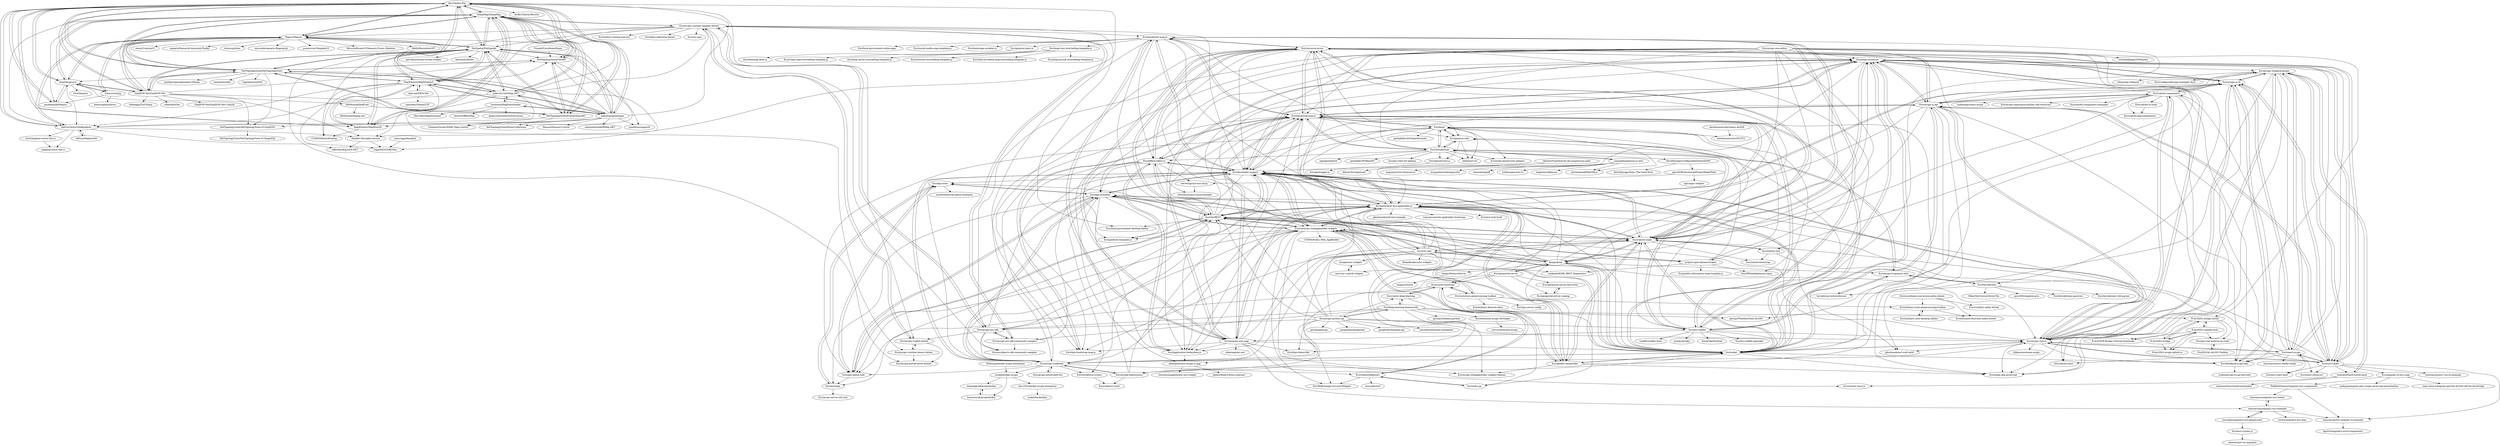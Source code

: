 digraph G {
"BruTile/BruTile" -> "SharpMap/SharpMap"
"BruTile/BruTile" -> "Mapsui/Mapsui"
"BruTile/BruTile" -> "NetTopologySuite/GeoAPI"
"BruTile/BruTile" -> "DotSpatial/DotSpatial"
"BruTile/BruTile" -> "NetTopologySuite/ProjNet4GeoAPI"
"BruTile/BruTile" -> "AliFlux/VectorTileRenderer"
"BruTile/BruTile" -> "pauldendulk/Mapsui"
"BruTile/BruTile" -> "NetTopologySuite/NetTopologySuite"
"BruTile/BruTile" -> "OsmSharp/core"
"BruTile/BruTile" -> "MapWindow/MapWindow5"
"BruTile/BruTile" -> "ArcBruTile/ArcBruTile" ["e"=1]
"BruTile/BruTile" -> "GeoJSON-Net/GeoJSON.Net"
"BruTile/BruTile" -> "Gigas002/GTiff2Tiles"
"BruTile/BruTile" -> "Esri/arcgis-toolkit-dotnet"
"BruTile/BruTile" -> "MapWindow/MapWinGIS"
"Esri/resource-proxy" -> "Esri/jsapi-resources"
"Esri/resource-proxy" -> "Esri/bootstrap-map-js"
"Esri/resource-proxy" -> "Esri/offline-editor-js"
"Esri/resource-proxy" -> "Esri/generator-esri-appbuilder-js"
"Esri/resource-proxy" -> "Esri/arcgis-js-cli"
"Esri/resource-proxy" -> "Esri/ArcREST"
"Esri/resource-proxy" -> "Esri/dojo-bootstrap-map-js"
"Esri/resource-proxy" -> "Esri/solutions-webappbuilder-widgets"
"Esri/resource-proxy" -> "Esri/angular-esri-map"
"Esri/resource-proxy" -> "Esri/arcgis-js-api"
"Esri/resource-proxy" -> "Esri/calcite-maps"
"Esri/resource-proxy" -> "Esri/esri-loader"
"Esri/resource-proxy" -> "Esri/geojson-utils"
"Esri/resource-proxy" -> "Esri/quickstart-map-js"
"Esri/resource-proxy" -> "Esri/developer-support"
"MapWindow/MapWinGIS" -> "MapWindow/MapWindow5"
"MapWindow/MapWinGIS" -> "CUAHSI/HydroDesktop"
"MapWindow/MapWinGIS" -> "DotSpatial/DotSpatial"
"MapWindow/MapWinGIS" -> "SharpMap/SharpMap"
"MapWindow/MapWinGIS" -> "BruTile/BruTile"
"Esri/jsapi-resources" -> "Esri/arcgis-js-api"
"Esri/jsapi-resources" -> "Esri/esri-loader"
"Esri/jsapi-resources" -> "Esri/resource-proxy"
"Esri/jsapi-resources" -> "Esri/arcgis-rest-js"
"Esri/jsapi-resources" -> "Esri/bootstrap-map-js"
"Esri/jsapi-resources" -> "Esri/developer-support"
"Esri/jsapi-resources" -> "Esri/arcgis-js-cli"
"Esri/jsapi-resources" -> "Esri/calcite-maps"
"Esri/jsapi-resources" -> "Esri/esri-leaflet"
"Esri/jsapi-resources" -> "Esri/generator-esri-appbuilder-js"
"Esri/jsapi-resources" -> "Esri/cedar"
"Esri/jsapi-resources" -> "Esri/solutions-webappbuilder-widgets"
"Esri/jsapi-resources" -> "Esri/offline-editor-js"
"Esri/jsapi-resources" -> "Esri/angular-esri-map"
"Esri/jsapi-resources" -> "Esri/arcgis-webpack-plugin"
"dem-net/DEM.Net" -> "MapWindow/MapWindow5"
"dem-net/DEM.Net" -> "vpenades/SharpGLTF" ["e"=1]
"radioman/greatmaps" -> "judero01col/GMap.NET"
"radioman/greatmaps" -> "SharpMap/SharpMap"
"radioman/greatmaps" -> "MapWindow/MapWindow5"
"radioman/greatmaps" -> "DotSpatial/DotSpatial"
"radioman/greatmaps" -> "luxiaoxun/MapDownloader"
"radioman/greatmaps" -> "NetTopologySuite/NetTopologySuite"
"radioman/greatmaps" -> "Mapsui/Mapsui"
"radioman/greatmaps" -> "MapWindow/MapWinGIS"
"radioman/greatmaps" -> "BruTile/BruTile"
"radioman/greatmaps" -> "NetTopologySuite/GeoAPI"
"radioman/greatmaps" -> "AliFlux/VectorTileRenderer"
"radioman/greatmaps" -> "gwaldron/osgearth" ["e"=1]
"radioman/greatmaps" -> "ClemensFischer/XAML-Map-Control"
"radioman/greatmaps" -> "Panuon/PanuonUI.Silver" ["e"=1]
"radioman/greatmaps" -> "sherlockchou86/BMap.NET"
"luxiaoxun/MapDownloader" -> "dxxzst/OfflineMap" ["e"=1]
"luxiaoxun/MapDownloader" -> "judero01col/GMap.NET"
"luxiaoxun/MapDownloader" -> "radioman/greatmaps"
"luxiaoxun/MapDownloader" -> "gitgitczl/drawArrowForCesium" ["e"=1]
"luxiaoxun/MapDownloader" -> "Hxy1992/MapDownload"
"NetTopologySuite/NetTopologySuite" -> "SharpMap/SharpMap"
"NetTopologySuite/NetTopologySuite" -> "DotSpatial/DotSpatial"
"NetTopologySuite/NetTopologySuite" -> "NetTopologySuite/ProjNet4GeoAPI"
"NetTopologySuite/NetTopologySuite" -> "NetTopologySuite/GeoAPI"
"NetTopologySuite/NetTopologySuite" -> "BruTile/BruTile"
"NetTopologySuite/NetTopologySuite" -> "NetTopologySuite/NetTopologySuite.IO.GeoJSON"
"NetTopologySuite/NetTopologySuite" -> "GeoJSON-Net/GeoJSON.Net"
"NetTopologySuite/NetTopologySuite" -> "radioman/greatmaps"
"NetTopologySuite/NetTopologySuite" -> "Mapsui/Mapsui"
"NetTopologySuite/NetTopologySuite" -> "MapWindow/MapWindow5"
"NetTopologySuite/NetTopologySuite" -> "gradientspace/geometry3Sharp" ["e"=1]
"NetTopologySuite/NetTopologySuite" -> "MaxRev-Dev/gdal.netcore"
"NetTopologySuite/NetTopologySuite" -> "OsmSharp/core"
"NetTopologySuite/NetTopologySuite" -> "locationtech/jts" ["e"=1]
"NetTopologySuite/NetTopologySuite" -> "haplokuon/netDxf" ["e"=1]
"Esri/arcgis-python-api" -> "Esri/deep-learning-frameworks"
"Esri/arcgis-python-api" -> "Esri/esri-leaflet"
"Esri/arcgis-python-api" -> "Esri/raster-deep-learning"
"Esri/arcgis-python-api" -> "Esri/arcgis-cookbook"
"Esri/arcgis-python-api" -> "Esri/jsapi-resources"
"Esri/arcgis-python-api" -> "Esri/arcgis-pro-sdk"
"Esri/arcgis-python-api" -> "Esri/arcade-expressions"
"Esri/arcgis-python-api" -> "Esri/developer-support"
"Esri/arcgis-python-api" -> "Esri/arcgis-js-api"
"Esri/arcgis-python-api" -> "giswqs/geemap" ["e"=1]
"Esri/arcgis-python-api" -> "Esri/ArcREST"
"Esri/arcgis-python-api" -> "geopandas/geopandas" ["e"=1]
"Esri/arcgis-python-api" -> "Esri/arcgis-rest-js"
"Esri/arcgis-python-api" -> "google/earthengine-api" ["e"=1]
"Esri/arcgis-python-api" -> "sacridini/Awesome-Geospatial" ["e"=1]
"Esri/arcgis-osm-editor" -> "Esri/cedar"
"Esri/arcgis-osm-editor" -> "Esri/developer-support"
"Esri/arcgis-osm-editor" -> "Esri/ago-assistant"
"Esri/arcgis-osm-editor" -> "Esri/Terraformer"
"Esri/arcgis-osm-editor" -> "koopjs/koop"
"Esri/arcgis-osm-editor" -> "project-open-data/esri2open"
"Esri/arcgis-osm-editor" -> "Esri/terraformer"
"Esri/arcgis-osm-editor" -> "Esri/bootstrap-map-js"
"Esri/arcgis-osm-editor" -> "giswqs/WhiteboxTools-ArcGIS" ["e"=1]
"Esri/arcgis-osm-editor" -> "Esri/raster-functions"
"Esri/arcgis-osm-editor" -> "R-ArcGIS/r-bridge-install"
"Esri/arcgis-osm-editor" -> "Esri/arcgis-cookbook"
"Esri/arcgis-osm-editor" -> "Esri/arcgis-pro-sdk"
"Esri/arcgis-osm-editor" -> "Esri/jsapi-resources"
"Esri/arcgis-osm-editor" -> "riccardoklinger/OSMquery"
"Esri/developer-support" -> "Esri/ArcREST"
"Esri/developer-support" -> "Esri/arcgis-cookbook"
"Esri/developer-support" -> "Esri/solutions-webappbuilder-widgets"
"Esri/developer-support" -> "Esri/geodev-hackerlabs"
"Esri/developer-support" -> "Esri/offline-editor-js"
"Esri/developer-support" -> "Esri/generator-esri-appbuilder-js"
"Esri/developer-support" -> "Esri/ago-assistant"
"Esri/developer-support" -> "Esri/cedar"
"Esri/developer-support" -> "Esri/bootstrap-map-js"
"Esri/developer-support" -> "Esri/calcite-maps"
"Esri/developer-support" -> "Esri/jsapi-resources"
"Esri/developer-support" -> "Esri/application-boilerplate-js"
"Esri/developer-support" -> "Esri/quickstart-map-js"
"Esri/developer-support" -> "Esri/ago-tools"
"Esri/developer-support" -> "Esri/arcgis-rest-js"
"terraformer-js/terraformer" -> "Esri/arcgis-to-geojson-utils"
"Esri/deep-learning-frameworks" -> "Esri/raster-deep-learning"
"Esri/deep-learning-frameworks" -> "giswqs/WhiteboxTools-ArcGIS" ["e"=1]
"Esri/deep-learning-frameworks" -> "Esri/arcgis-python-api"
"Esri/deep-learning-frameworks" -> "Esri/arcade-expressions"
"Esri/deep-learning-frameworks" -> "Esri/arcgis-pro-sdk"
"Esri/deep-learning-frameworks" -> "giswqs/whitebox-python" ["e"=1]
"Esri/deep-learning-frameworks" -> "Esri/developer-support"
"Esri/deep-learning-frameworks" -> "Esri/arcgis-pro-sdk-community-samples"
"Esri/deep-learning-frameworks" -> "Esri/awesome-arcgis-developer"
"Esri/deep-learning-frameworks" -> "R-ArcGIS/r-bridge-install"
"BitMiracle/libtiff.net" -> "BitMiracle/libjpeg.net"
"BitMiracle/libtiff.net" -> "NetTopologySuite/ProjNet4GeoAPI"
"SharpMap/SharpMap" -> "DotSpatial/DotSpatial"
"SharpMap/SharpMap" -> "NetTopologySuite/NetTopologySuite"
"SharpMap/SharpMap" -> "BruTile/BruTile"
"SharpMap/SharpMap" -> "MapWindow/MapWindow5"
"SharpMap/SharpMap" -> "radioman/greatmaps"
"SharpMap/SharpMap" -> "NetTopologySuite/ProjNet4GeoAPI"
"SharpMap/SharpMap" -> "NetTopologySuite/GeoAPI"
"SharpMap/SharpMap" -> "MapWindow/MapWinGIS"
"SharpMap/SharpMap" -> "Mapsui/Mapsui"
"SharpMap/SharpMap" -> "judero01col/GMap.NET"
"SharpMap/SharpMap" -> "GeoJSON-Net/GeoJSON.Net"
"SharpMap/SharpMap" -> "OsmSharp/core"
"SharpMap/SharpMap" -> "Esri/arcgis-runtime-samples-dotnet"
"SharpMap/SharpMap" -> "pauldendulk/Mapsui"
"SharpMap/SharpMap" -> "AliFlux/VectorTileRenderer"
"Esri/esri-leaflet" -> "Esri/bootstrap-map-js"
"Esri/esri-leaflet" -> "Esri/jsapi-resources"
"Esri/esri-leaflet" -> "Esri/Terraformer"
"Esri/esri-leaflet" -> "Esri/arcgis-js-api"
"Esri/esri-leaflet" -> "Esri/cedar"
"Esri/esri-leaflet" -> "Esri/quickstart-map-js"
"Esri/esri-leaflet" -> "Esri/esri-leaflet-geocoder" ["e"=1]
"Esri/esri-leaflet" -> "Esri/calcite-maps"
"Esri/esri-leaflet" -> "Esri/arcgis-rest-js"
"Esri/esri-leaflet" -> "Esri/koop"
"Esri/esri-leaflet" -> "Leaflet/Leaflet.draw" ["e"=1]
"Esri/esri-leaflet" -> "Esri/resource-proxy"
"Esri/esri-leaflet" -> "Esri/angular-esri-map"
"Esri/esri-leaflet" -> "proj4js/proj4js" ["e"=1]
"Esri/esri-leaflet" -> "bmcbride/bootleaf" ["e"=1]
"Esri/esri-loader" -> "Esri/jsapi-resources"
"Esri/esri-loader" -> "Esri/arcgis-webpack-plugin"
"Esri/esri-loader" -> "Esri/arcgis-js-cli"
"Esri/esri-loader" -> "Esri/react-arcgis"
"Esri/esri-loader" -> "Esri/arcgis-rest-js"
"Esri/esri-loader" -> "Esri/angular-cli-esri-map"
"Esri/esri-loader" -> "Esri/arcgis-js-api"
"Esri/esri-loader" -> "Esri/react-redux-js4"
"Esri/esri-loader" -> "tomwayson/esri-vue-cli-example"
"Esri/esri-loader" -> "Esri/generator-esri-appbuilder-js"
"Esri/esri-loader" -> "Esri/resource-proxy"
"Esri/esri-loader" -> "Esri/calcite-maps"
"Esri/esri-loader" -> "nickcam/FlareClusterLayer"
"Esri/esri-loader" -> "tomwayson/esri-angular-cli-example"
"Esri/esri-loader" -> "Esri/esri-react-boot"
"Esri/solutions-geoprocessing-toolbox" -> "Esri/ops-server-config"
"Esri/solutions-geoprocessing-toolbox" -> "Esri/military-tools-geoprocessing-toolbox"
"Esri/solutions-geoprocessing-toolbox" -> "Esri/raster-functions"
"Esri/solutions-geoprocessing-toolbox" -> "Esri/solutions-webappbuilder-widgets"
"Esri/solutions-geoprocessing-toolbox" -> "Esri/military-features-data" ["e"=1]
"Esri/arcgis-cookbook" -> "Esri/developer-support"
"Esri/arcgis-cookbook" -> "Esri/arcgis-powershell-dsc"
"Esri/arcgis-cookbook" -> "Esri/ago-assistant"
"Esri/arcgis-cookbook" -> "Esri/cedar"
"Esri/arcgis-cookbook" -> "Esri/solutions-webappbuilder-widgets"
"Esri/arcgis-cookbook" -> "Esri/workforce-scripts"
"Esri/arcgis-cookbook" -> "Esri/ArcREST"
"Esri/arcgis-cookbook" -> "Esri/bootstrap-map-js"
"Esri/arcgis-cookbook" -> "Esri/arcgis-rest-js"
"Esri/arcgis-cookbook" -> "Esri/arcade-expressions"
"Esri/arcgis-cookbook" -> "Esri/OptimizeRasters"
"Esri/arcgis-cookbook" -> "Esri/generator-esri-appbuilder-js"
"Esri/arcgis-cookbook" -> "Esri/ago-tools"
"Esri/arcgis-cookbook" -> "mraad/docker-arcgis"
"Esri/arcgis-cookbook" -> "Esri/ago-admin-wiki"
"AliFlux/MapboxNet" -> "AliFlux/VectorTileRenderer"
"AliFlux/VectorTileRenderer" -> "mapbox/vector-tile-cs"
"AliFlux/VectorTileRenderer" -> "AliFlux/MapboxNet"
"AliFlux/VectorTileRenderer" -> "BruTile/BruTile"
"AliFlux/VectorTileRenderer" -> "bertt/mapbox-vector-tile-cs"
"AliFlux/VectorTileRenderer" -> "Gigas002/GTiff2Tiles"
"AliFlux/VectorTileRenderer" -> "MaxRev-Dev/gdal.netcore"
"AliFlux/VectorTileRenderer" -> "Mapsui/Mapsui"
"MapWindow/MapWindow5" -> "MapWindow/MapWinGIS"
"MapWindow/MapWindow5" -> "SharpMap/SharpMap"
"MapWindow/MapWindow5" -> "DotSpatial/DotSpatial"
"MapWindow/MapWindow5" -> "CUAHSI/HydroDesktop"
"MapWindow/MapWindow5" -> "radioman/greatmaps"
"MapWindow/MapWindow5" -> "dem-net/DEM.Net"
"MapWindow/MapWindow5" -> "BruTile/BruTile"
"MapWindow/MapWindow5" -> "AliFlux/VectorTileRenderer"
"MapWindow/MapWindow5" -> "MaxRev-Dev/gdal.netcore"
"MapWindow/MapWindow5" -> "wfletcher/EasyGIS.NET"
"MapWindow/MapWindow5" -> "NetTopologySuite/NetTopologySuite"
"MapWindow/MapWindow5" -> "judero01col/GMap.NET"
"MapWindow/MapWindow5" -> "NetTopologySuite/GeoAPI"
"MaxRev-Dev/gdal.netcore" -> "Gigas002/GTiff2Tiles"
"MaxRev-Dev/gdal.netcore" -> "wfletcher/EasyGIS.NET"
"Esri/arcgis-js-api" -> "Esri/jsapi-resources"
"Esri/arcgis-js-api" -> "Esri/arcgis-rest-js"
"Esri/arcgis-js-api" -> "Esri/feedback-js-api-next"
"Esri/arcgis-js-api" -> "Esri/generator-esri-appbuilder-js"
"Esri/arcgis-js-api" -> "Esri/esri-loader"
"Esri/arcgis-js-api" -> "Esri/cedar"
"Esri/arcgis-js-api" -> "Esri/arcgis-webpack-plugin"
"Esri/arcgis-js-api" -> "Esri/calcite-components"
"Esri/arcgis-js-api" -> "Esri/maps-app-javascript"
"Esri/arcgis-js-api" -> "Esri/resource-proxy"
"Esri/arcgis-js-api" -> "Esri/developer-support"
"Esri/arcgis-js-api" -> "Esri/esri-leaflet"
"Esri/arcgis-js-api" -> "Esri/arcgis-js-cli"
"Esri/arcgis-js-api" -> "Esri/calcite-maps"
"Esri/arcgis-js-api" -> "Esri/bootstrap-map-js"
"cmv/cmv-app" -> "cmv/cmv-contrib-widgets"
"cmv/cmv-app" -> "tmcgee/cmv-widgets"
"cmv/cmv-app" -> "Esri/calcite-maps"
"cmv/cmv-app" -> "Esri/offline-editor-js"
"cmv/cmv-app" -> "odoe/generator-arcgis-js-app"
"cmv/cmv-app" -> "Esri/bootstrap-map-js"
"cmv/cmv-app" -> "Esri/dojo-bootstrap-map-js"
"cmv/cmv-app" -> "Esri/solutions-webappbuilder-widgets"
"cmv/cmv-app" -> "Esri/generator-esri-appbuilder-js"
"cmv/cmv-app" -> "project-open-data/esri2open"
"cmv/cmv-app" -> "Esri/developer-support"
"cmv/cmv-app" -> "raykendo/ESRI_REST_Diagnostics"
"cmv/cmv-app" -> "Esri/application-boilerplate-js"
"cmv/cmv-app" -> "BrianBunker/cmv-widgets"
"cmv/cmv-app" -> "koopjs/koop"
"Esri/arcgis-runtime-samples-dotnet" -> "Esri/arcgis-toolkit-dotnet"
"Esri/arcgis-runtime-samples-dotnet" -> "Esri/arcgis-runtime-demos-dotnet"
"Esri/arcgis-runtime-samples-dotnet" -> "Esri/arcgis-pro-sdk-community-samples"
"Esri/arcgis-runtime-samples-dotnet" -> "Esri/arcgis-pro-sdk"
"Esri/arcgis-runtime-samples-dotnet" -> "Esri/arcgis-portalviewer-dotnet"
"Esri/arcgis-runtime-samples-dotnet" -> "Esri/arcobjects-sdk-community-samples"
"Esri/arcgis-runtime-samples-dotnet" -> "SharpMap/SharpMap"
"Esri/arcgis-runtime-samples-dotnet" -> "Esri/indoor-routing-xamarin"
"Esri/arcgis-runtime-samples-dotnet" -> "Esri/quickstart-map-js"
"Esri/arcgis-runtime-samples-dotnet" -> "Esri/local-government-desktop-addins"
"Esri/arcgis-runtime-samples-dotnet" -> "Esri/developer-support"
"Esri/arcgis-runtime-samples-dotnet" -> "Esri/data-collection-dotnet"
"Esri/arcgis-runtime-samples-dotnet" -> "DotSpatial/DotSpatial"
"Esri/arcgis-runtime-samples-dotnet" -> "Esri/i3s-spec" ["e"=1]
"Esri/arcgis-runtime-samples-dotnet" -> "Mapsui/Mapsui"
"Esri/raster-deep-learning" -> "Esri/raster-functions"
"Esri/raster-deep-learning" -> "Esri/deep-learning-frameworks"
"Esri/raster-deep-learning" -> "Esri/mdcs-py"
"Mapsui/Mapsui" -> "BruTile/BruTile"
"Mapsui/Mapsui" -> "SharpMap/SharpMap"
"Mapsui/Mapsui" -> "OsmSharp/core"
"Mapsui/Mapsui" -> "AliFlux/VectorTileRenderer"
"Mapsui/Mapsui" -> "shinyorg/shiny" ["e"=1]
"Mapsui/Mapsui" -> "NetTopologySuite/NetTopologySuite"
"Mapsui/Mapsui" -> "judero01col/GMap.NET"
"Mapsui/Mapsui" -> "itinero/routing"
"Mapsui/Mapsui" -> "DotSpatial/DotSpatial"
"Mapsui/Mapsui" -> "smstuebe/xamarin-fingerprint" ["e"=1]
"Mapsui/Mapsui" -> "jsuarezruiz/TemplateUI" ["e"=1]
"Mapsui/Mapsui" -> "HorusSoftwareUY/Xamarin.Forms.Skeleton" ["e"=1]
"Mapsui/Mapsui" -> "Redth/ResizetizerNT" ["e"=1]
"Mapsui/Mapsui" -> "enisn/UraniumUI" ["e"=1]
"Mapsui/Mapsui" -> "xamarin/XamarinCommunityToolkit" ["e"=1]
"judero01col/GMap.NET" -> "radioman/greatmaps"
"judero01col/GMap.NET" -> "luxiaoxun/MapDownloader"
"judero01col/GMap.NET" -> "SharpMap/SharpMap"
"judero01col/GMap.NET" -> "Mapsui/Mapsui"
"judero01col/GMap.NET" -> "MapWindow/MapWindow5"
"judero01col/GMap.NET" -> "AliFlux/VectorTileRenderer"
"judero01col/GMap.NET" -> "MapWindow/MapWinGIS"
"judero01col/GMap.NET" -> "DotSpatial/DotSpatial"
"judero01col/GMap.NET" -> "BruTile/BruTile"
"judero01col/GMap.NET" -> "Esri/arcgis-runtime-samples-dotnet"
"judero01col/GMap.NET" -> "ClemensFischer/XAML-Map-Control"
"Esri/arcgis-to-geojson-utils" -> "terraformer-js/terraformer"
"Esri/arcgis-to-geojson-utils" -> "Esri/geojson-utils"
"Esri/arcgis-to-geojson-utils" -> "Esri/terraformer"
"Esri/cedar" -> "Esri/calcite-maps"
"Esri/cedar" -> "Esri/ArcREST"
"Esri/cedar" -> "Esri/developer-support"
"Esri/cedar" -> "Esri/solutions-webappbuilder-widgets"
"Esri/cedar" -> "Esri/maps-app-javascript"
"Esri/cedar" -> "koopjs/koop"
"Esri/cedar" -> "Esri/geodev-hackerlabs"
"Esri/cedar" -> "Esri/bootstrap-map-js"
"Esri/cedar" -> "Esri/arcgis-rest-js"
"Esri/cedar" -> "Esri/ago-assistant"
"Esri/cedar" -> "Esri/quickstart-map-js"
"Esri/cedar" -> "Esri/arcgis-cookbook"
"Esri/cedar" -> "Esri/feedback-js-api-next"
"Esri/cedar" -> "Esri/generator-esri-appbuilder-js"
"Esri/cedar" -> "Esri/jsapi-resources"
"Esri/offline-editor-js" -> "Esri/application-boilerplate-js"
"Esri/offline-editor-js" -> "steveoh/grunt-esri-slurp"
"Esri/offline-editor-js" -> "Esri/developer-support"
"Esri/offline-editor-js" -> "odoe/generator-arcgis-js-app"
"Esri/offline-editor-js" -> "Esri/resource-proxy"
"Esri/offline-editor-js" -> "Esri/bootstrap-map-js"
"Esri/offline-editor-js" -> "Esri/dojo-bootstrap-map-js"
"Esri/offline-editor-js" -> "Esri/geoform-template-js"
"Esri/offline-editor-js" -> "Esri/ago-assistant"
"Esri/offline-editor-js" -> "tomwayson/esri-slurp-example"
"Esri/offline-editor-js" -> "cmv/cmv-app"
"cmv/cmv-contrib-widgets" -> "tmcgee/cmv-widgets"
"Esri/geojson-layer-js" -> "Esri/heatmap-layer-js"
"GeoJSON-Net/GeoJSON.Net" -> "GeoJSON-Net/GeoJSON.Net.Contrib"
"GeoJSON-Net/GeoJSON.Net" -> "NetTopologySuite/NetTopologySuite"
"GeoJSON-Net/GeoJSON.Net" -> "DotSpatial/DotSpatial"
"GeoJSON-Net/GeoJSON.Net" -> "BruTile/BruTile"
"GeoJSON-Net/GeoJSON.Net" -> "NetTopologySuite/GeoAPI"
"GeoJSON-Net/GeoJSON.Net" -> "SharpMap/SharpMap"
"GeoJSON-Net/GeoJSON.Net" -> "NetTopologySuite/ProjNet4GeoAPI"
"GeoJSON-Net/GeoJSON.Net" -> "NetTopologySuite/NetTopologySuite.IO.GeoJSON"
"GeoJSON-Net/GeoJSON.Net" -> "OsmSharp/core"
"GeoJSON-Net/GeoJSON.Net" -> "Mapsui/Mapsui"
"GeoJSON-Net/GeoJSON.Net" -> "tilemapjp/Turf.Sharp"
"GeoJSON-Net/GeoJSON.Net" -> "sibartlett/Geo"
"GeoJSON-Net/GeoJSON.Net" -> "BitMiracle/libtiff.net"
"tomwayson/angular2-esri-example" -> "jwasilgeo/angular2-esri-playground"
"tomwayson/angular2-esri-example" -> "tomwayson/angular-esri-loader"
"tomwayson/angular2-esri-example" -> "jwerts/angular2-esri-play"
"tomwayson/angular2-esri-example" -> "tomwayson/esri-angular-cli-example"
"Geo-CEG/docker-arcgis-enterprise" -> "xzdbd/dockerfiles"
"Esri/raster-functions" -> "Esri/mdcs-py"
"Esri/raster-functions" -> "Esri/solutions-geoprocessing-toolbox"
"Esri/raster-functions" -> "Esri/raster-deep-learning"
"Esri/raster-functions" -> "Esri/OptimizeRasters"
"Esri/raster-functions" -> "Esri/WAB-Image-Services-Widgets"
"Esri/ArcREST" -> "Esri/portalpy"
"Esri/ArcREST" -> "Esri/developer-support"
"Esri/ArcREST" -> "Esri/ago-tools"
"Esri/ArcREST" -> "Esri/solutions-webappbuilder-widgets"
"Esri/ArcREST" -> "Esri/ago-assistant"
"Esri/ArcREST" -> "Esri/ago-admin-wiki"
"Esri/ArcREST" -> "Esri/generator-esri-appbuilder-js"
"Esri/ArcREST" -> "Esri/cedar"
"Esri/ArcREST" -> "Esri/resource-proxy"
"Esri/ArcREST" -> "Esri/koop"
"Esri/ArcREST" -> "Esri/calcite-maps"
"Esri/ArcREST" -> "Esri/bootstrap-map-js"
"Esri/ArcREST" -> "project-open-data/esri2open"
"Esri/ArcREST" -> "Esri/geoform-template-js"
"Esri/ArcREST" -> "Esri/local-government-desktop-addins"
"Esri/ago-assistant" -> "Esri/ago-tools"
"Esri/ago-assistant" -> "Esri/solutions-webappbuilder-widgets"
"Esri/ago-assistant" -> "Esri/ago-admin-wiki"
"Esri/ago-assistant" -> "Esri/ArcREST"
"Esri/ago-assistant" -> "Esri/portalpy"
"Esri/ago-assistant" -> "Esri/workforce-scripts"
"Esri/ago-assistant" -> "Esri/developer-support"
"Esri/ago-assistant" -> "Esri/geoform-template-js"
"Esri/ago-assistant" -> "Esri/application-boilerplate-js"
"Esri/ago-assistant" -> "Esri/arcgis-cookbook"
"Esri/ago-assistant" -> "Esri/generator-esri-appbuilder-js"
"NetTopologySuite/GeoAPI" -> "NetTopologySuite/ProjNet4GeoAPI"
"NetTopologySuite/GeoAPI" -> "NetTopologySuite/NetTopologySuite"
"NetTopologySuite/GeoAPI" -> "BruTile/BruTile"
"NetTopologySuite/GeoAPI" -> "SharpMap/SharpMap"
"NetTopologySuite/GeoAPI" -> "NetTopologySuite/PowerCollections"
"Wildsong/docker-arcgis-enterprise" -> "mraad/docker-arcgis"
"mraad/docker-arcgis" -> "warpedgeoid/arcgisdocker"
"mraad/docker-arcgis" -> "hwernstrom/arcgisdocker"
"mraad/docker-arcgis" -> "Geo-CEG/docker-arcgis-enterprise"
"Esri/geoportal-server" -> "Esri/geoportal-server-catalog"
"Esri/geoportal-server" -> "Esri/geoportal-server-harvester"
"Esri/geoportal-server" -> "Esri/ago-admin-wiki"
"Esri/geoportal-server" -> "Esri/raster-functions"
"Esri/geoportal-server" -> "koopjs/koop"
"Esri/geoportal-server" -> "Esri/developer-support"
"Esri/ago-admin-wiki" -> "Esri/ago-tools"
"Esri/ago-admin-wiki" -> "Esri/portalpy"
"Esri/ago-admin-wiki" -> "Esri/ago-assistant"
"Esri/ago-admin-wiki" -> "Esri/ArcREST"
"nickcam/FlareClusterLayer" -> "Esri/cluster-layer-js"
"nickcam/FlareClusterLayer" -> "Esri/arcgis-webpack-plugin"
"nickcam/FlareClusterLayer" -> "nickcam/DirectionalLineSymbol"
"Esri/arcade-expressions" -> "Esri/collector-tools"
"Esri/arcade-expressions" -> "Esri/generator-esri-appbuilder-js"
"Esri/arcade-expressions" -> "Esri/ago-assistant"
"Esri/arcade-expressions" -> "Esri/arcgis-cookbook"
"Esri/arcade-expressions" -> "Esri/cedar"
"Esri/bootstrap-map-js" -> "Esri/quickstart-map-js"
"Esri/bootstrap-map-js" -> "Esri/calcite-maps"
"Esri/bootstrap-map-js" -> "Esri/dojo-bootstrap-map-js"
"Esri/bootstrap-map-js" -> "Esri/resource-proxy"
"Esri/bootstrap-map-js" -> "Esri/jsapi-resources"
"Esri/bootstrap-map-js" -> "Esri/esri-leaflet"
"Esri/bootstrap-map-js" -> "Esri/developer-support"
"Esri/bootstrap-map-js" -> "Esri/offline-editor-js"
"Esri/bootstrap-map-js" -> "Esri/cedar"
"Esri/bootstrap-map-js" -> "Esri/Terraformer"
"Esri/bootstrap-map-js" -> "Esri/koop"
"Esri/bootstrap-map-js" -> "Esri/application-boilerplate-js"
"Esri/bootstrap-map-js" -> "Esri/geojson-utils"
"Esri/bootstrap-map-js" -> "Esri/dojo-theme-flat" ["e"=1]
"Esri/bootstrap-map-js" -> "Esri/angular-esri-map"
"Esri/calcite-maps" -> "Esri/cedar"
"Esri/calcite-maps" -> "Esri/bootstrap-map-js"
"Esri/calcite-maps" -> "Esri/calcite-web"
"Esri/calcite-maps" -> "Esri/calcite-bootstrap"
"Esri/calcite-maps" -> "Esri/quickstart-map-js"
"Esri/calcite-maps" -> "Esri/developer-support"
"Esri/calcite-maps" -> "Esri/solutions-webappbuilder-widgets"
"Esri/calcite-maps" -> "Esri/jsapi-resources"
"Esri/calcite-maps" -> "cmv/cmv-app"
"Esri/calcite-maps" -> "koopjs/koop"
"Esri/calcite-maps" -> "Esri/generator-esri-appbuilder-js"
"Esri/calcite-maps" -> "Esri/ArcREST"
"Esri/calcite-maps" -> "Esri/geodev-hackerlabs"
"Esri/calcite-maps" -> "Esri/dojo-theme-flat" ["e"=1]
"Esri/calcite-maps" -> "Esri/resource-proxy"
"DotSpatial/DotSpatial" -> "SharpMap/SharpMap"
"DotSpatial/DotSpatial" -> "NetTopologySuite/NetTopologySuite"
"DotSpatial/DotSpatial" -> "MapWindow/MapWindow5"
"DotSpatial/DotSpatial" -> "BruTile/BruTile"
"DotSpatial/DotSpatial" -> "MapWindow/MapWinGIS"
"DotSpatial/DotSpatial" -> "radioman/greatmaps"
"DotSpatial/DotSpatial" -> "NetTopologySuite/GeoAPI"
"DotSpatial/DotSpatial" -> "NetTopologySuite/ProjNet4GeoAPI"
"DotSpatial/DotSpatial" -> "GeoJSON-Net/GeoJSON.Net"
"DotSpatial/DotSpatial" -> "Mapsui/Mapsui"
"DotSpatial/DotSpatial" -> "CUAHSI/HydroDesktop"
"DotSpatial/DotSpatial" -> "judero01col/GMap.NET"
"DotSpatial/DotSpatial" -> "gwaldron/osgearth" ["e"=1]
"DotSpatial/DotSpatial" -> "geo-data/cesium-terrain-builder" ["e"=1]
"DotSpatial/DotSpatial" -> "fanvanzh/3dtiles" ["e"=1]
"Esri/arcgis-pro-sdk-community-samples" -> "Esri/arcgis-pro-sdk"
"Esri/arcgis-pro-sdk-community-samples" -> "Esri/arcgis-runtime-samples-dotnet"
"Esri/arcgis-pro-sdk-community-samples" -> "Esri/arcobjects-sdk-community-samples"
"Esri/arcgis-pro-sdk-community-samples" -> "Esri/developer-support"
"Esri/coordinate-conversion-addin-dotnet" -> "Esri/distance-direction-addin-dotnet"
"Esri/coordinate-conversion-addin-dotnet" -> "Esri/visibility-addin-dotnet"
"Esri/coordinate-conversion-addin-dotnet" -> "Esri/military-tools-geoprocessing-toolbox"
"maxogden/geojson-js-utils" -> "nvkelso/geo-how-to" ["e"=1]
"maxogden/geojson-js-utils" -> "Esri/Terraformer"
"maxogden/geojson-js-utils" -> "mapbox/wellknown" ["e"=1]
"maxogden/geojson-js-utils" -> "mapzen/vector-datasource" ["e"=1]
"maxogden/geojson-js-utils" -> "calvinmetcalf/fileGDB.js"
"maxogden/geojson-js-utils" -> "morganherlocker/geocolor" ["e"=1]
"maxogden/geojson-js-utils" -> "shawnbot/geoff"
"AlexArcPy/python-for-gis-progression-path" -> "Esri/developer-support"
"AlexArcPy/python-for-gis-progression-path" -> "AlexArcPy/registrant"
"Esri/arcgis-js-cli" -> "Esri/feedback-js-api-next"
"Esri/arcgis-js-cli" -> "Esri/generator-esri-appbuilder-js"
"Esri/arcgis-js-cli" -> "Esri/maps-app-javascript"
"Esri/arcgis-js-cli" -> "Esri/arcgis-webpack-plugin"
"Esri/arcgis-js-cli" -> "Esri/arcgis-rest-js"
"Esri/arcgis-js-cli" -> "Esri/esri-loader"
"Esri/arcgis-js-cli" -> "Esri/calcite-components"
"Esri/arcgis-js-cli" -> "Esri/jsapi-resources"
"Esri/arcgis-js-cli" -> "Esri/react-arcgis"
"Esri/arcgis-js-cli" -> "Esri/resource-proxy"
"Esri/geoportal-server-catalog" -> "Esri/geoportal-server-harvester"
"Esri/arcgis-powershell-dsc" -> "Esri/arcgis-cookbook"
"Esri/arcgis-pro-sdk" -> "Esri/arcgis-pro-sdk-community-samples"
"Esri/arcgis-pro-sdk" -> "Esri/arcgis-runtime-samples-dotnet"
"Esri/arcgis-pro-sdk" -> "Esri/developer-support"
"Esri/arcgis-pro-sdk" -> "Esri/arcobjects-sdk-community-samples"
"Esri/arcgis-pro-sdk" -> "Esri/arcgis-cookbook"
"Esri/arcgis-pro-sdk" -> "Esri/solutions-webappbuilder-widgets"
"Esri/arcgis-pro-sdk" -> "Esri/ArcREST"
"Esri/arcgis-pro-sdk" -> "Esri/arcgis-toolkit-dotnet"
"bertt/mapbox-vector-tile-cs" -> "mapbox/vector-tile-cs"
"Esri/portalpy" -> "Esri/ago-tools"
"Esri/portalpy" -> "Esri/arcpy-server-util-rest"
"tmcgee/cmv-widgets" -> "cmv/cmv-contrib-widgets"
"R-ArcGIS/r-bridge-install" -> "R-ArcGIS/r-sample-tools"
"R-ArcGIS/r-bridge-install" -> "R-ArcGIS/r-bridge"
"R-ArcGIS/r-bridge-install" -> "R-ArcGIS/r-arcgis.github.io"
"R-ArcGIS/r-bridge-install" -> "Esri/gis-stat-analysis-py-tutor"
"R-ArcGIS/r-bridge-install" -> "R-ArcGIS/R-Bridge-Tutorial-Notebooks"
"R-ArcGIS/r-sample-tools" -> "R-ArcGIS/r-bridge-install"
"R-ArcGIS/r-sample-tools" -> "R-ArcGIS/r-bridge"
"R-ArcGIS/r-sample-tools" -> "R-ArcGIS/r-arcgis.github.io"
"R-ArcGIS/r-sample-tools" -> "R-ArcGIS/R-Bridge-Tutorial-Notebooks"
"R-ArcGIS/r-sample-tools" -> "Esri/gis-stat-analysis-py-tutor"
"R-ArcGIS/r-bridge" -> "R-ArcGIS/r-sample-tools"
"R-ArcGIS/r-bridge" -> "R-ArcGIS/r-bridge-install"
"R-ArcGIS/r-bridge" -> "R-ArcGIS/r-arcgis.github.io"
"Esri/koop" -> "Esri/Terraformer"
"Esri/koop" -> "Esri/node-geoservices-adaptor"
"Esri/koop" -> "Esri/geojson-utils"
"Esri/koop" -> "geobabbler/AGSOpenFormats"
"Esri/koop" -> "CityOfPhiladelphia/arc-open"
"Esri/koop" -> "calvinmetcalf/fileGDB.js"
"Esri/koop" -> "chelm/esri-d3"
"Esri/koop" -> "Esri/application-boilerplate-js"
"Esri/koop" -> "davetimmins/ArcGIS.PCL"
"Esri/koop" -> "Esri/bootstrap-map-js"
"Esri/koop" -> "Esri/ago-admin-wiki"
"Esri/awesome-arcgis-developer" -> "esri-es/awesome-arcgis"
"Esri/workforce-scripts" -> "Esri/collector-tools"
"Esri/angular-cli-esri-map" -> "sean-olson-e/Angular-and-the-ArcGIS-API-for-JavaScript"
"Esri/angular-cli-esri-map" -> "TheKeithStewart/angular-esri-components"
"Esri/angular-cli-esri-map" -> "andygup/angular-plus-arcgis-javascript-presentation"
"Esri/angular-esri-map" -> "Esri/dojo-bootstrap-map-js"
"Esri/angular-esri-map" -> "Esri/generator-esri-appbuilder-js"
"Esri/angular-esri-map" -> "Esri/cluster-layer-js"
"Esri/angular-esri-map" -> "Esri/bootstrap-map-js"
"Esri/angular-esri-map" -> "Esri/resource-proxy"
"Esri/angular-esri-map" -> "Esri/solutions-webappbuilder-widgets"
"Esri/angular-esri-map" -> "Esri/quickstart-map-js"
"Esri/angular-esri-map" -> "Esri/cedar"
"Esri/angular-esri-map" -> "odoe/angular-esri"
"Esri/angular-esri-map" -> "Esri/application-boilerplate-js"
"Esri/angular-esri-map" -> "Esri/calcite-maps"
"Esri/angular-esri-map" -> "Esri/jsapi-resources"
"Esri/angular-esri-map" -> "Esri/developer-support"
"Esri/angular-esri-map" -> "Esri/dojo-theme-flat" ["e"=1]
"Esri/angular-esri-map" -> "tomwayson/angular2-esri-example"
"TheKeithStewart/angular-esri-components" -> "tomwayson/esri-angular-cli-example"
"TheKeithStewart/angular-esri-components" -> "tomwayson/angular-esri-loader"
"Esri/solutions-webappbuilder-widgets" -> "Esri/generator-esri-appbuilder-js"
"Esri/solutions-webappbuilder-widgets" -> "Esri/arcgis-webappbuilder-widgets-themes"
"Esri/solutions-webappbuilder-widgets" -> "Esri/ago-assistant"
"Esri/solutions-webappbuilder-widgets" -> "Esri/ArcREST"
"Esri/solutions-webappbuilder-widgets" -> "Esri/developer-support"
"Esri/solutions-webappbuilder-widgets" -> "Esri/geoform-template-js"
"Esri/solutions-webappbuilder-widgets" -> "Esri/application-boilerplate-js"
"Esri/solutions-webappbuilder-widgets" -> "Esri/solutions-geoprocessing-toolbox"
"Esri/solutions-webappbuilder-widgets" -> "Esri/ago-admin-wiki"
"Esri/solutions-webappbuilder-widgets" -> "Esri/WAB-Image-Services-Widgets"
"Esri/solutions-webappbuilder-widgets" -> "Esri/cedar"
"Esri/solutions-webappbuilder-widgets" -> "USEPA/Public_Web_AppBuilder"
"Esri/solutions-webappbuilder-widgets" -> "Esri/calcite-maps"
"Esri/solutions-webappbuilder-widgets" -> "Esri/geodev-hackerlabs"
"koopjs/koop" -> "Esri/cedar"
"koopjs/koop" -> "Esri/calcite-maps"
"koopjs/koop" -> "Esri/developer-support"
"koopjs/koop" -> "Esri/arcgis-rest-js"
"koopjs/koop" -> "Esri/solutions-webappbuilder-widgets"
"koopjs/koop" -> "koopjs/FeatureServer"
"koopjs/koop" -> "Esri/jsapi-resources"
"koopjs/koop" -> "cmv/cmv-app"
"koopjs/koop" -> "Esri/ArcREST"
"koopjs/koop" -> "Esri/generator-esri-appbuilder-js"
"koopjs/koop" -> "Esri/arcgis-to-geojson-utils"
"koopjs/koop" -> "Esri/ago-assistant"
"koopjs/koop" -> "Esri/geodev-hackerlabs"
"koopjs/koop" -> "Esri/resource-proxy"
"koopjs/koop" -> "Esri/geoportal-server"
"Esri/arcgis-rest-js" -> "Esri/arcgis-js-api"
"Esri/arcgis-rest-js" -> "Esri/jsapi-resources"
"Esri/arcgis-rest-js" -> "Esri/arcgis-js-cli"
"Esri/arcgis-rest-js" -> "Esri/esri-loader"
"Esri/arcgis-rest-js" -> "Esri/cedar"
"Esri/arcgis-rest-js" -> "Esri/maps-app-javascript"
"Esri/arcgis-rest-js" -> "Esri/solutions-webappbuilder-widgets"
"Esri/arcgis-rest-js" -> "Esri/arcgis-webpack-plugin"
"Esri/arcgis-rest-js" -> "Esri/feedback-js-api-next"
"Esri/arcgis-rest-js" -> "Esri/calcite-components"
"Esri/arcgis-rest-js" -> "gbochenek/esri-wab-build"
"Esri/arcgis-rest-js" -> "Esri/generator-esri-appbuilder-js"
"Esri/arcgis-rest-js" -> "Esri/react-arcgis"
"Esri/arcgis-rest-js" -> "Esri/developer-support"
"Esri/arcgis-rest-js" -> "hhkaos/awesome-arcgis"
"Esri/OptimizeRasters" -> "Esri/mdcs-py"
"Esri/OptimizeRasters" -> "nasa-gibs/mrf" ["e"=1]
"Esri/OptimizeRasters" -> "Esri/WAB-Image-Services-Widgets"
"Esri/OptimizeRasters" -> "Esri/raster-functions"
"Esri/terraformer" -> "terraformer-js/terraformer"
"Esri/terraformer" -> "Esri/arcgis-to-geojson-utils"
"Esri/terraformer" -> "Esri/terraformer-wkt-parser"
"Esri/terraformer" -> "MikesWei/CesiumVectorTile" ["e"=1]
"Esri/terraformer" -> "cgcs2000/mapbox-gl-js" ["e"=1]
"Esri/terraformer" -> "Esri/terraformer-geostore"
"Esri/generator-esri-appbuilder-js" -> "Esri/solutions-webappbuilder-widgets"
"Esri/generator-esri-appbuilder-js" -> "gbochenek/esri-wab-build"
"Esri/generator-esri-appbuilder-js" -> "Esri/arcgis-js-cli"
"Esri/generator-esri-appbuilder-js" -> "Esri/arcgis-webappbuilder-widgets-themes"
"Esri/generator-esri-appbuilder-js" -> "Esri/ArcREST"
"Esri/generator-esri-appbuilder-js" -> "Esri/application-boilerplate-js"
"Esri/generator-esri-appbuilder-js" -> "gbochenek/wab-test-example"
"Esri/generator-esri-appbuilder-js" -> "tomwayson/web-appbuilder-bootstrap"
"Esri/generator-esri-appbuilder-js" -> "Esri/developer-support"
"Esri/generator-esri-appbuilder-js" -> "Esri/ago-assistant"
"Esri/generator-esri-appbuilder-js" -> "Esri/angular-esri-map"
"Esri/generator-esri-appbuilder-js" -> "Esri/calcite-maps"
"Esri/generator-esri-appbuilder-js" -> "Esri/resource-proxy"
"Esri/generator-esri-appbuilder-js" -> "Esri/esri-wab-build"
"Esri/generator-esri-appbuilder-js" -> "Esri/geodev-hackerlabs"
"OsmSharp/core" -> "itinero/routing"
"OsmSharp/core" -> "pauldendulk/Mapsui"
"OsmSharp/core" -> "BruTile/BruTile"
"OsmSharp/core" -> "Mapsui/Mapsui"
"OsmSharp/core" -> "MaxRev-Dev/gdal.netcore"
"OsmSharp/core" -> "OsmSharp/ui"
"OsmSharp/core" -> "SharpMap/SharpMap"
"OsmSharp/core" -> "GeoJSON-Net/GeoJSON.Net"
"OsmSharp/core" -> "AliFlux/VectorTileRenderer"
"Esri/calcite-components" -> "Esri/calcite-app-components"
"Esri/calcite-components" -> "Esri/calcite-components-examples"
"Esri/calcite-components" -> "Esri/calcite-ui-icons"
"Esri/calcite-components" -> "Esri/feedback-js-api-next"
"Esri/calcite-components" -> "Esri/arcgis-js-cli"
"Esri/calcite-components" -> "Esri/arcgis-rest-js"
"Esri/calcite-components" -> "Esri/maps-app-javascript"
"Esri/calcite-components" -> "Esri/calcite-react"
"Esri/calcite-components" -> "Esri/arcgis-webpack-plugin"
"Esri/calcite-components" -> "nicksenger/react-arcgis"
"Esri/calcite-components" -> "Esri/arcgis-js-api"
"Esri/calcite-components" -> "Esri/calcite-web"
"Esri/calcite-components" -> "Esri/arcgis-experience-builder-sdk-resources"
"Esri/calcite-components" -> "Esri/calcite-maps"
"Esri/calcite-components" -> "Esri/jsapi-resources"
"Esri/react-arcgis" -> "Esri/esri-loader"
"Esri/react-arcgis" -> "Esri/arcgis-js-cli"
"Esri/react-arcgis" -> "Esri/arcgis-webpack-plugin"
"Esri/react-arcgis" -> "Esri/calcite-react"
"Esri/react-arcgis" -> "Esri/arcgis-rest-js"
"Esri/react-arcgis" -> "Esri/esri-react-boot"
"Esri/react-arcgis" -> "tomwayson/esri-loader-hooks"
"Esri/react-arcgis" -> "Esri/jsapi-resources"
"Esri/react-arcgis" -> "Esri/react-redux-js4"
"Esri/react-arcgis" -> "Esri/arcgis-js-api"
"Esri/react-arcgis" -> "Esri/resource-proxy"
"Esri/react-arcgis" -> "Esri/calcite-components"
"Esri/react-arcgis" -> "Esri/feedback-js-api-next"
"Esri/geodev-hackerlabs" -> "Esri/developer-support"
"Esri/geodev-hackerlabs" -> "Esri/cedar"
"Esri/geodev-hackerlabs" -> "Esri/solutions-webappbuilder-widgets"
"Esri/geodev-hackerlabs" -> "Esri/generator-esri-appbuilder-js"
"Esri/geodev-hackerlabs" -> "Esri/bootstrap-map-js"
"Esri/geodev-hackerlabs" -> "Esri/maps-app-javascript"
"Esri/geodev-hackerlabs" -> "Esri/arcgis-webappbuilder-widgets-themes"
"Esri/geodev-hackerlabs" -> "Esri/calcite-maps"
"Esri/geoportal-server-harvester" -> "Esri/geoportal-server-catalog"
"Esri/arcgis-webpack-plugin" -> "Esri/esri-loader"
"Esri/arcgis-webpack-plugin" -> "Esri/arcgis-js-cli"
"Esri/arcgis-webpack-plugin" -> "odoe/jsapi-webpack"
"Esri/arcgis-webpack-plugin" -> "gbochenek/esri-wab-build"
"Esri/arcgis-webpack-plugin" -> "nickcam/FlareClusterLayer"
"Esri/arcgis-webpack-plugin" -> "Esri/maps-app-javascript"
"Esri/arcgis-webpack-plugin" -> "Esri/arcgis-rest-js"
"Esri/arcgis-webpack-plugin" -> "Esri/react-arcgis"
"Esri/arcgis-webpack-plugin" -> "Esri/feedback-js-api-next"
"Esri/arcgis-webpack-plugin" -> "Esri/configurable-app-examples-4x-js"
"Esri/quickstart-map-js" -> "Esri/bootstrap-map-js"
"Esri/quickstart-map-js" -> "Esri/dojo-bootstrap-map-js"
"Esri/quickstart-map-js" -> "Esri/calcite-maps"
"Esri/quickstart-map-js" -> "Esri/developer-support"
"Esri/quickstart-map-js" -> "Esri/cedar"
"Esri/quickstart-map-js" -> "Esri/geojson-layer-js"
"Esri/quickstart-map-js" -> "Esri/local-government-online-apps"
"Esri/quickstart-map-js" -> "Esri/angular-esri-map"
"Esri/quickstart-map-js" -> "Esri/social-media-map-template-js"
"Esri/quickstart-map-js" -> "Esri/landscape-modeler-js"
"Esri/quickstart-map-js" -> "Esri/generator-esri-appbuilder-js"
"Esri/quickstart-map-js" -> "Esri/map-tour-storytelling-template-js"
"Esri/quickstart-map-js" -> "Esri/resource-proxy"
"Esri/quickstart-map-js" -> "Esri/ArcREST"
"Esri/quickstart-map-js" -> "Esri/offline-editor-js"
"Esri/military-tools-geoprocessing-toolbox" -> "Esri/military-tools-desktop-addins"
"Esri/military-tools-geoprocessing-toolbox" -> "Esri/distance-direction-addin-dotnet"
"Tronald/CoordinateSharp" -> "NetTopologySuite/GeoAPI"
"NetTopologySuite/ProjNet4GeoAPI" -> "NetTopologySuite/GeoAPI"
"NetTopologySuite/ProjNet4GeoAPI" -> "NetTopologySuite/NetTopologySuite"
"NetTopologySuite/ProjNet4GeoAPI" -> "NetTopologySuite/NetTopologySuite.IO.GeoJSON"
"NetTopologySuite/ProjNet4GeoAPI" -> "BruTile/BruTile"
"NetTopologySuite/ProjNet4GeoAPI" -> "SharpMap/SharpMap"
"NetTopologySuite/ProjNet4GeoAPI" -> "DotSpatial/DotSpatial"
"NetTopologySuite/ProjNet4GeoAPI" -> "NetTopologySuite/PowerCollections"
"Esri/PySAL-ArcGIS-Toolbox" -> "Esri/gis-stat-analysis-py-tutor"
"Esri/ago-tools" -> "Esri/portalpy"
"Esri/ago-tools" -> "Esri/ago-admin-wiki"
"Esri/ago-tools" -> "Esri/ago-assistant"
"Esri/ago-tools" -> "ecaldwell/portal-admin-examples"
"Esri/gis-stat-analysis-py-tutor" -> "Esri/PySAL-ArcGIS-Toolbox"
"odoe/generator-arcgis-js-app" -> "tomwayson/generator-esri-widget"
"odoe/generator-arcgis-js-app" -> "JamesMilnerUK/esri-polymer"
"project-open-data/esri2open" -> "CityOfPhiladelphia/arc-open"
"project-open-data/esri2open" -> "Esri/geojson-utils"
"project-open-data/esri2open" -> "Esri/ArcREST"
"project-open-data/esri2open" -> "Esri/koop"
"project-open-data/esri2open" -> "Esri/public-information-map-template-js"
"project-open-data/esri2open" -> "raykendo/ESRI_REST_Diagnostics"
"pauldendulk/Mapsui" -> "BruTile/BruTile"
"pauldendulk/Mapsui" -> "OsmSharp/core"
"itinero/routing" -> "OsmSharp/core"
"itinero/routing" -> "itinero/optimization"
"itinero/routing" -> "Mapsui/Mapsui"
"itinero/routing" -> "pauldendulk/Mapsui"
"warpedgeoid/arcgisdocker" -> "hwernstrom/arcgisdocker"
"DavidSpriggs/ConfigurableViewerJSAPI" -> "DavidSpriggs/Dojo--The-Good-Parts"
"DavidSpriggs/ConfigurableViewerJSAPI" -> "agrc/AGRCJavaScriptProjectBoilerPlate"
"samcragg/sharpkml" -> "Gigas002/GTiff2Tiles"
"davetimmins/Anywhere.ArcGIS" -> "davetimmins/ArcGIS.PCL"
"Esri/dojo-bootstrap-map-js" -> "Esri/bootstrap-map-js"
"Esri/map-tour-storytelling-template-js" -> "Esri/map-journal-storytelling-template-js"
"Esri/map-tour-storytelling-template-js" -> "Esri/swipe-map-storytelling-template-js"
"Esri/map-tour-storytelling-template-js" -> "Esri/map-series-storytelling-template-js"
"Esri/map-tour-storytelling-template-js" -> "Esri/shortlist-storytelling-template-js"
"Esri/map-tour-storytelling-template-js" -> "Esri/side-accordion-map-storytelling-template-js"
"Esri/Terraformer" -> "Esri/koop"
"Esri/Terraformer" -> "Esri/geojson-utils"
"Esri/Terraformer" -> "Esri/geoservices-js"
"Esri/Terraformer" -> "Esri/bootstrap-map-js"
"Esri/Terraformer" -> "Esri/node-geoservices-adaptor"
"Esri/Terraformer" -> "Esri/esri-leaflet"
"Esri/Terraformer" -> "Esri/quickstart-map-js"
"Esri/Terraformer" -> "Esri/cedar"
"Esri/Terraformer" -> "opengeo/GeoGit" ["e"=1]
"Esri/Terraformer" -> "spatialdev/PGRestAPI" ["e"=1]
"Esri/Terraformer" -> "DavidSpriggs/ConfigurableViewerJSAPI"
"Esri/Terraformer" -> "Esri/offline-editor-js"
"Esri/Terraformer" -> "maxogden/geojson-js-utils"
"Esri/Terraformer" -> "Esri/gis-tools-for-hadoop" ["e"=1]
"Esri/Terraformer" -> "chelm/esri-d3"
"Esri/geojson-utils" -> "Esri/Terraformer"
"Esri/geojson-utils" -> "Esri/koop"
"Esri/geojson-utils" -> "Esri/geoservices-js"
"Esri/geojson-utils" -> "Esri/arcgis-to-geojson-utils"
"Esri/geojson-utils" -> "chelm/esri-d3"
"Esri/calcite-ui-icons" -> "Esri/calcite-app-components"
"Esri/arcgis-toolkit-dotnet" -> "Esri/arcgis-runtime-samples-dotnet"
"Esri/arcgis-toolkit-dotnet" -> "Esri/arcgis-runtime-demos-dotnet"
"Esri/arcgis-toolkit-dotnet" -> "Esri/arcgis-portalviewer-dotnet"
"koopjs/FeatureServer" -> "koopjs/winnow"
"NetTopologySuite/NetTopologySuite.IO.GeoJSON" -> "NetTopologySuite/NetTopologySuite.IO.ShapeFile"
"Esri/feedback-js-api-next" -> "ycabon/arcgis-js-api-devtools"
"Esri/feedback-js-api-next" -> "Esri/arcgis-js-cli"
"Esri/application-boilerplate-js" -> "odoe/generator-arcgis-js-app"
"Esri/application-boilerplate-js" -> "Esri/offline-editor-js"
"Esri/mdcs-py" -> "Esri/OptimizeRasters"
"Esri/calcite-web" -> "Esri/calcite-bootstrap"
"Esri/calcite-web" -> "Esri/calcite-maps"
"Esri/calcite-web" -> "Esri/calcite-react"
"Esri/geoservices-js" -> "Esri/geotrigger-js"
"Esri/arcgis-runtime-demos-dotnet" -> "Esri/arcgis-toolkit-dotnet"
"Esri/arcgis-runtime-demos-dotnet" -> "Esri/arcgis-portalviewer-dotnet"
"agrc/AGRCJavaScriptProjectBoilerPlate" -> "steveoh/grunt-esri-slurp"
"agrc/AGRCJavaScriptProjectBoilerPlate" -> "agrc/agrc.widgets"
"steveoh/grunt-esri-slurp" -> "tomwayson/esri-slurp-example"
"hwernstrom/arcgisdocker" -> "warpedgeoid/arcgisdocker"
"Esri/military-tools-desktop-addins" -> "Esri/military-tools-geoprocessing-toolbox"
"jwasilgeo/angular2-esri-playground" -> "tomwayson/angular2-esri-example"
"jwasilgeo/angular2-esri-playground" -> "Esri/esri-system-js"
"tomwayson/esri-angular-cli-example" -> "kgs916/angular2-esri4-components"
"tomwayson/angular-esri-loader" -> "tomwayson/angular2-esri-example"
"Esri/esri-system-js" -> "odoe/esrijs4-vm-angular2"
"BruTile/BruTile" ["l"="20.035,25.597"]
"SharpMap/SharpMap" ["l"="20.027,25.581"]
"Mapsui/Mapsui" ["l"="20.01,25.592"]
"NetTopologySuite/GeoAPI" ["l"="20.078,25.587"]
"DotSpatial/DotSpatial" ["l"="20.046,25.578"]
"NetTopologySuite/ProjNet4GeoAPI" ["l"="20.077,25.603"]
"AliFlux/VectorTileRenderer" ["l"="20.034,25.619"]
"pauldendulk/Mapsui" ["l"="20.001,25.612"]
"NetTopologySuite/NetTopologySuite" ["l"="20.055,25.601"]
"OsmSharp/core" ["l"="20.018,25.62"]
"MapWindow/MapWindow5" ["l"="20.065,25.581"]
"ArcBruTile/ArcBruTile" ["l"="18.039,26.603"]
"GeoJSON-Net/GeoJSON.Net" ["l"="20.063,25.62"]
"Gigas002/GTiff2Tiles" ["l"="20.047,25.65"]
"Esri/arcgis-toolkit-dotnet" ["l"="19.942,25.549"]
"MapWindow/MapWinGIS" ["l"="20.063,25.565"]
"Esri/resource-proxy" ["l"="19.766,25.486"]
"Esri/jsapi-resources" ["l"="19.757,25.501"]
"Esri/bootstrap-map-js" ["l"="19.758,25.455"]
"Esri/offline-editor-js" ["l"="19.749,25.44"]
"Esri/generator-esri-appbuilder-js" ["l"="19.754,25.487"]
"Esri/arcgis-js-cli" ["l"="19.736,25.522"]
"Esri/ArcREST" ["l"="19.77,25.452"]
"Esri/dojo-bootstrap-map-js" ["l"="19.782,25.444"]
"Esri/solutions-webappbuilder-widgets" ["l"="19.774,25.464"]
"Esri/angular-esri-map" ["l"="19.781,25.492"]
"Esri/arcgis-js-api" ["l"="19.734,25.505"]
"Esri/calcite-maps" ["l"="19.748,25.478"]
"Esri/esri-loader" ["l"="19.753,25.54"]
"Esri/geojson-utils" ["l"="19.749,25.405"]
"Esri/quickstart-map-js" ["l"="19.797,25.464"]
"Esri/developer-support" ["l"="19.78,25.475"]
"CUAHSI/HydroDesktop" ["l"="20.083,25.557"]
"Esri/arcgis-rest-js" ["l"="19.748,25.515"]
"Esri/esri-leaflet" ["l"="19.722,25.468"]
"Esri/cedar" ["l"="19.76,25.474"]
"Esri/arcgis-webpack-plugin" ["l"="19.725,25.548"]
"dem-net/DEM.Net" ["l"="20.11,25.566"]
"vpenades/SharpGLTF" ["l"="-19.535,37.957"]
"radioman/greatmaps" ["l"="20.049,25.554"]
"judero01col/GMap.NET" ["l"="20.023,25.558"]
"luxiaoxun/MapDownloader" ["l"="20.034,25.523"]
"gwaldron/osgearth" ["l"="18.277,26.46"]
"ClemensFischer/XAML-Map-Control" ["l"="20.061,25.521"]
"Panuon/PanuonUI.Silver" ["l"="23.442,17.413"]
"sherlockchou86/BMap.NET" ["l"="20.101,25.517"]
"dxxzst/OfflineMap" ["l"="18.21,26.533"]
"gitgitczl/drawArrowForCesium" ["l"="18.368,26.514"]
"Hxy1992/MapDownload" ["l"="20.051,25.488"]
"NetTopologySuite/NetTopologySuite.IO.GeoJSON" ["l"="20.104,25.616"]
"gradientspace/geometry3Sharp" ["l"="-10.84,39.505"]
"MaxRev-Dev/gdal.netcore" ["l"="20.053,25.632"]
"locationtech/jts" ["l"="18.703,24.908"]
"haplokuon/netDxf" ["l"="-20.058,37.457"]
"Esri/arcgis-python-api" ["l"="19.805,25.504"]
"Esri/deep-learning-frameworks" ["l"="19.843,25.485"]
"Esri/raster-deep-learning" ["l"="19.855,25.453"]
"Esri/arcgis-cookbook" ["l"="19.746,25.466"]
"Esri/arcgis-pro-sdk" ["l"="19.845,25.502"]
"Esri/arcade-expressions" ["l"="19.774,25.503"]
"giswqs/geemap" ["l"="20.009,27.376"]
"geopandas/geopandas" ["l"="20.239,27.499"]
"google/earthengine-api" ["l"="19.971,27.35"]
"sacridini/Awesome-Geospatial" ["l"="20.082,27.386"]
"Esri/arcgis-osm-editor" ["l"="19.804,25.438"]
"Esri/ago-assistant" ["l"="19.745,25.452"]
"Esri/Terraformer" ["l"="19.722,25.42"]
"koopjs/koop" ["l"="19.787,25.457"]
"project-open-data/esri2open" ["l"="19.768,25.401"]
"Esri/terraformer" ["l"="19.832,25.357"]
"giswqs/WhiteboxTools-ArcGIS" ["l"="20.048,27.522"]
"Esri/raster-functions" ["l"="19.843,25.424"]
"R-ArcGIS/r-bridge-install" ["l"="19.907,25.414"]
"riccardoklinger/OSMquery" ["l"="19.864,25.43"]
"Esri/geodev-hackerlabs" ["l"="19.738,25.485"]
"Esri/application-boilerplate-js" ["l"="19.764,25.438"]
"Esri/ago-tools" ["l"="19.729,25.443"]
"terraformer-js/terraformer" ["l"="19.813,25.343"]
"Esri/arcgis-to-geojson-utils" ["l"="19.8,25.376"]
"giswqs/whitebox-python" ["l"="20.084,27.506"]
"Esri/arcgis-pro-sdk-community-samples" ["l"="19.872,25.511"]
"Esri/awesome-arcgis-developer" ["l"="19.867,25.537"]
"BitMiracle/libtiff.net" ["l"="20.12,25.641"]
"BitMiracle/libjpeg.net" ["l"="20.156,25.66"]
"Esri/arcgis-runtime-samples-dotnet" ["l"="19.923,25.531"]
"Esri/esri-leaflet-geocoder" ["l"="17.495,24.437"]
"Esri/koop" ["l"="19.73,25.405"]
"Leaflet/Leaflet.draw" ["l"="17.549,24.376"]
"proj4js/proj4js" ["l"="18.711,24.777"]
"bmcbride/bootleaf" ["l"="17.567,24.333"]
"Esri/react-arcgis" ["l"="19.733,25.538"]
"Esri/angular-cli-esri-map" ["l"="19.741,25.616"]
"Esri/react-redux-js4" ["l"="19.732,25.567"]
"tomwayson/esri-vue-cli-example" ["l"="19.769,25.577"]
"nickcam/FlareClusterLayer" ["l"="19.74,25.581"]
"tomwayson/esri-angular-cli-example" ["l"="19.77,25.596"]
"Esri/esri-react-boot" ["l"="19.75,25.565"]
"Esri/solutions-geoprocessing-toolbox" ["l"="19.836,25.405"]
"Esri/ops-server-config" ["l"="19.864,25.381"]
"Esri/military-tools-geoprocessing-toolbox" ["l"="19.884,25.348"]
"Esri/military-features-data" ["l"="-37.084,41.946"]
"Esri/arcgis-powershell-dsc" ["l"="19.698,25.449"]
"Esri/workforce-scripts" ["l"="19.694,25.466"]
"Esri/OptimizeRasters" ["l"="19.825,25.422"]
"mraad/docker-arcgis" ["l"="19.618,25.473"]
"Esri/ago-admin-wiki" ["l"="19.744,25.429"]
"AliFlux/MapboxNet" ["l"="20.022,25.644"]
"mapbox/vector-tile-cs" ["l"="20.039,25.666"]
"bertt/mapbox-vector-tile-cs" ["l"="20.021,25.666"]
"wfletcher/EasyGIS.NET" ["l"="20.085,25.626"]
"Esri/feedback-js-api-next" ["l"="19.717,25.531"]
"Esri/calcite-components" ["l"="19.701,25.528"]
"Esri/maps-app-javascript" ["l"="19.717,25.511"]
"cmv/cmv-app" ["l"="19.776,25.428"]
"cmv/cmv-contrib-widgets" ["l"="19.799,25.393"]
"tmcgee/cmv-widgets" ["l"="19.813,25.394"]
"odoe/generator-arcgis-js-app" ["l"="19.753,25.393"]
"raykendo/ESRI_REST_Diagnostics" ["l"="19.772,25.386"]
"BrianBunker/cmv-widgets" ["l"="19.784,25.394"]
"Esri/arcgis-runtime-demos-dotnet" ["l"="19.948,25.528"]
"Esri/arcgis-portalviewer-dotnet" ["l"="19.956,25.539"]
"Esri/arcobjects-sdk-community-samples" ["l"="19.895,25.519"]
"Esri/indoor-routing-xamarin" ["l"="19.919,25.563"]
"Esri/local-government-desktop-addins" ["l"="19.871,25.49"]
"Esri/data-collection-dotnet" ["l"="19.942,25.51"]
"Esri/i3s-spec" ["l"="18.376,26.593"]
"Esri/mdcs-py" ["l"="19.859,25.416"]
"shinyorg/shiny" ["l"="26.384,15.251"]
"itinero/routing" ["l"="19.986,25.626"]
"smstuebe/xamarin-fingerprint" ["l"="26.362,15.268"]
"jsuarezruiz/TemplateUI" ["l"="26.355,15.207"]
"HorusSoftwareUY/Xamarin.Forms.Skeleton" ["l"="26.328,15.221"]
"Redth/ResizetizerNT" ["l"="26.328,15.208"]
"enisn/UraniumUI" ["l"="26.407,15.093"]
"xamarin/XamarinCommunityToolkit" ["l"="26.396,15.264"]
"steveoh/grunt-esri-slurp" ["l"="19.679,25.417"]
"Esri/geoform-template-js" ["l"="19.758,25.423"]
"tomwayson/esri-slurp-example" ["l"="19.701,25.422"]
"Esri/geojson-layer-js" ["l"="19.886,25.457"]
"Esri/heatmap-layer-js" ["l"="19.922,25.455"]
"GeoJSON-Net/GeoJSON.Net.Contrib" ["l"="20.089,25.648"]
"tilemapjp/Turf.Sharp" ["l"="20.073,25.651"]
"sibartlett/Geo" ["l"="20.097,25.673"]
"tomwayson/angular2-esri-example" ["l"="19.796,25.59"]
"jwasilgeo/angular2-esri-playground" ["l"="19.804,25.622"]
"tomwayson/angular-esri-loader" ["l"="19.788,25.61"]
"jwerts/angular2-esri-play" ["l"="19.812,25.607"]
"Geo-CEG/docker-arcgis-enterprise" ["l"="19.568,25.48"]
"xzdbd/dockerfiles" ["l"="19.543,25.482"]
"Esri/WAB-Image-Services-Widgets" ["l"="19.825,25.44"]
"Esri/portalpy" ["l"="19.713,25.437"]
"NetTopologySuite/PowerCollections" ["l"="20.11,25.595"]
"Wildsong/docker-arcgis-enterprise" ["l"="19.582,25.457"]
"warpedgeoid/arcgisdocker" ["l"="19.591,25.475"]
"hwernstrom/arcgisdocker" ["l"="19.595,25.488"]
"Esri/geoportal-server" ["l"="19.796,25.412"]
"Esri/geoportal-server-catalog" ["l"="19.795,25.358"]
"Esri/geoportal-server-harvester" ["l"="19.784,25.37"]
"Esri/cluster-layer-js" ["l"="19.777,25.556"]
"nickcam/DirectionalLineSymbol" ["l"="19.714,25.614"]
"Esri/collector-tools" ["l"="19.693,25.488"]
"Esri/dojo-theme-flat" ["l"="23.529,-31.331"]
"Esri/calcite-web" ["l"="19.692,25.507"]
"Esri/calcite-bootstrap" ["l"="19.677,25.491"]
"geo-data/cesium-terrain-builder" ["l"="18.395,26.573"]
"fanvanzh/3dtiles" ["l"="18.335,26.582"]
"Esri/coordinate-conversion-addin-dotnet" ["l"="19.907,25.316"]
"Esri/distance-direction-addin-dotnet" ["l"="19.894,25.327"]
"Esri/visibility-addin-dotnet" ["l"="19.919,25.298"]
"maxogden/geojson-js-utils" ["l"="19.671,25.379"]
"nvkelso/geo-how-to" ["l"="18.667,24.507"]
"mapbox/wellknown" ["l"="18.681,24.891"]
"mapzen/vector-datasource" ["l"="18.594,24.58"]
"calvinmetcalf/fileGDB.js" ["l"="19.692,25.369"]
"morganherlocker/geocolor" ["l"="18.735,24.501"]
"shawnbot/geoff" ["l"="19.646,25.356"]
"AlexArcPy/python-for-gis-progression-path" ["l"="19.67,25.461"]
"AlexArcPy/registrant" ["l"="19.631,25.451"]
"Esri/arcpy-server-util-rest" ["l"="19.667,25.429"]
"R-ArcGIS/r-sample-tools" ["l"="19.928,25.393"]
"R-ArcGIS/r-bridge" ["l"="19.931,25.41"]
"R-ArcGIS/r-arcgis.github.io" ["l"="19.943,25.397"]
"Esri/gis-stat-analysis-py-tutor" ["l"="19.94,25.377"]
"R-ArcGIS/R-Bridge-Tutorial-Notebooks" ["l"="19.95,25.409"]
"Esri/node-geoservices-adaptor" ["l"="19.696,25.395"]
"geobabbler/AGSOpenFormats" ["l"="19.71,25.365"]
"CityOfPhiladelphia/arc-open" ["l"="19.744,25.377"]
"chelm/esri-d3" ["l"="19.716,25.391"]
"davetimmins/ArcGIS.PCL" ["l"="19.696,25.345"]
"esri-es/awesome-arcgis" ["l"="19.877,25.562"]
"sean-olson-e/Angular-and-the-ArcGIS-API-for-JavaScript" ["l"="19.725,25.644"]
"TheKeithStewart/angular-esri-components" ["l"="19.765,25.622"]
"andygup/angular-plus-arcgis-javascript-presentation" ["l"="19.741,25.642"]
"odoe/angular-esri" ["l"="19.8,25.534"]
"Esri/arcgis-webappbuilder-widgets-themes" ["l"="19.721,25.488"]
"USEPA/Public_Web_AppBuilder" ["l"="19.82,25.47"]
"koopjs/FeatureServer" ["l"="19.827,25.532"]
"gbochenek/esri-wab-build" ["l"="19.721,25.521"]
"hhkaos/awesome-arcgis" ["l"="19.701,25.565"]
"nasa-gibs/mrf" ["l"="17.092,35.738"]
"Esri/terraformer-wkt-parser" ["l"="19.859,25.323"]
"MikesWei/CesiumVectorTile" ["l"="18.364,26.561"]
"cgcs2000/mapbox-gl-js" ["l"="18.315,26.63"]
"Esri/terraformer-geostore" ["l"="19.839,25.324"]
"gbochenek/wab-test-example" ["l"="19.706,25.488"]
"tomwayson/web-appbuilder-bootstrap" ["l"="19.807,25.485"]
"Esri/esri-wab-build" ["l"="19.709,25.499"]
"OsmSharp/ui" ["l"="19.998,25.656"]
"Esri/calcite-app-components" ["l"="19.659,25.528"]
"Esri/calcite-components-examples" ["l"="19.665,25.548"]
"Esri/calcite-ui-icons" ["l"="19.646,25.538"]
"Esri/calcite-react" ["l"="19.683,25.534"]
"nicksenger/react-arcgis" ["l"="19.643,25.561"]
"Esri/arcgis-experience-builder-sdk-resources" ["l"="19.666,25.569"]
"tomwayson/esri-loader-hooks" ["l"="19.718,25.577"]
"odoe/jsapi-webpack" ["l"="19.708,25.584"]
"Esri/configurable-app-examples-4x-js" ["l"="19.693,25.58"]
"Esri/local-government-online-apps" ["l"="19.856,25.469"]
"Esri/social-media-map-template-js" ["l"="19.837,25.464"]
"Esri/landscape-modeler-js" ["l"="19.829,25.453"]
"Esri/map-tour-storytelling-template-js" ["l"="19.788,25.327"]
"Esri/military-tools-desktop-addins" ["l"="19.902,25.34"]
"Tronald/CoordinateSharp" ["l"="20.152,25.579"]
"Esri/PySAL-ArcGIS-Toolbox" ["l"="19.959,25.362"]
"ecaldwell/portal-admin-examples" ["l"="19.686,25.433"]
"tomwayson/generator-esri-widget" ["l"="19.738,25.356"]
"JamesMilnerUK/esri-polymer" ["l"="19.753,25.363"]
"Esri/public-information-map-template-js" ["l"="19.761,25.348"]
"itinero/optimization" ["l"="19.963,25.653"]
"DavidSpriggs/ConfigurableViewerJSAPI" ["l"="19.647,25.394"]
"DavidSpriggs/Dojo--The-Good-Parts" ["l"="19.615,25.375"]
"agrc/AGRCJavaScriptProjectBoilerPlate" ["l"="19.63,25.405"]
"samcragg/sharpkml" ["l"="20.054,25.696"]
"davetimmins/Anywhere.ArcGIS" ["l"="19.677,25.312"]
"Esri/map-journal-storytelling-template-js" ["l"="19.78,25.285"]
"Esri/swipe-map-storytelling-template-js" ["l"="19.801,25.291"]
"Esri/map-series-storytelling-template-js" ["l"="19.766,25.302"]
"Esri/shortlist-storytelling-template-js" ["l"="19.803,25.306"]
"Esri/side-accordion-map-storytelling-template-js" ["l"="19.784,25.302"]
"Esri/geoservices-js" ["l"="19.721,25.376"]
"opengeo/GeoGit" ["l"="18.695,24.463"]
"spatialdev/PGRestAPI" ["l"="18.681,24.664"]
"Esri/gis-tools-for-hadoop" ["l"="18.628,25.007"]
"koopjs/winnow" ["l"="19.841,25.567"]
"NetTopologySuite/NetTopologySuite.IO.ShapeFile" ["l"="20.14,25.621"]
"ycabon/arcgis-js-api-devtools" ["l"="19.685,25.554"]
"Esri/geotrigger-js" ["l"="19.716,25.346"]
"agrc/agrc.widgets" ["l"="19.602,25.399"]
"Esri/esri-system-js" ["l"="19.805,25.654"]
"kgs916/angular2-esri4-components" ["l"="19.777,25.621"]
"odoe/esrijs4-vm-angular2" ["l"="19.807,25.674"]
}
